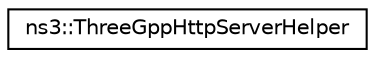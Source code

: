 digraph "Graphical Class Hierarchy"
{
 // LATEX_PDF_SIZE
  edge [fontname="Helvetica",fontsize="10",labelfontname="Helvetica",labelfontsize="10"];
  node [fontname="Helvetica",fontsize="10",shape=record];
  rankdir="LR";
  Node0 [label="ns3::ThreeGppHttpServerHelper",height=0.2,width=0.4,color="black", fillcolor="white", style="filled",URL="$classns3_1_1_three_gpp_http_server_helper.html",tooltip="Helper to make it easier to instantiate an ThreeGppHttpServer on a set of nodes."];
}
